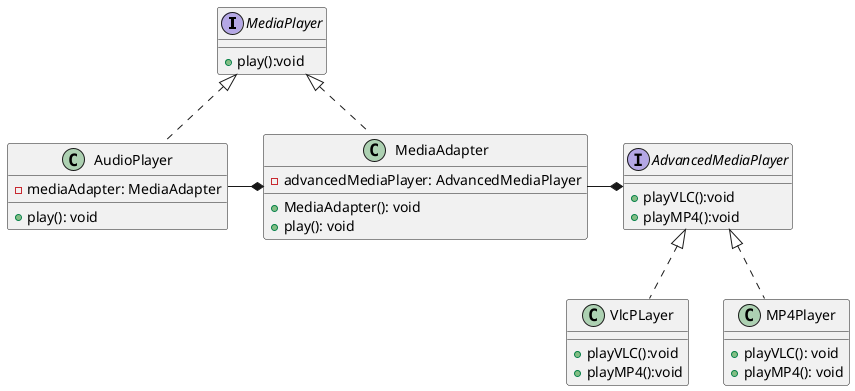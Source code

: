 @startuml
'https://plantuml.com/class-diagram

interface MediaPlayer {
    +play():void
}

interface AdvancedMediaPlayer {
    +playVLC():void
    +playMP4():void
}

class VlcPLayer implements AdvancedMediaPlayer{
    +playVLC():void
    +playMP4():void
}

class MP4Player implements AdvancedMediaPlayer{
    +playVLC(): void
    +playMP4(): void
}

class MediaAdapter implements MediaPlayer {
    -advancedMediaPlayer: AdvancedMediaPlayer

    +MediaAdapter(): void
    +play(): void
}

class AudioPlayer implements MediaPlayer {
    -mediaAdapter: MediaAdapter

    +play(): void
}

AudioPlayer -* MediaAdapter

MediaAdapter -* AdvancedMediaPlayer



@enduml